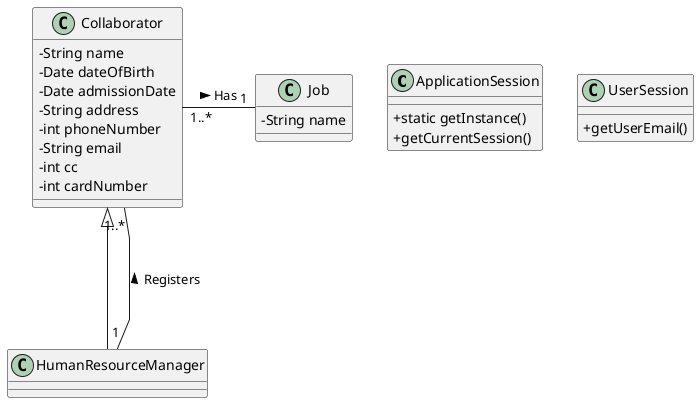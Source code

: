 @startuml
'skinparam monochrome true
skinparam packageStyle rectangle
skinparam shadowing false
skinparam linetype polyline
'skinparam linetype orto

skinparam classAttributeIconSize 0

'left to right direction

class ApplicationSession
{
    + static getInstance()
    + getCurrentSession()
}

class UserSession
{
    + getUserEmail()
}

class Collaborator {
    - String name
    - Date dateOfBirth
    - Date admissionDate
    - String address
    - int phoneNumber
    - String email
    - int cc
    - int cardNumber
}

class Job {
    - String name
}

class HumanResourceManager {
}

Collaborator  <|---  HumanResourceManager
HumanResourceManager "1" -- "1..*" Collaborator : Registers >
Collaborator "1..*" - "1" Job : Has >
@enduml